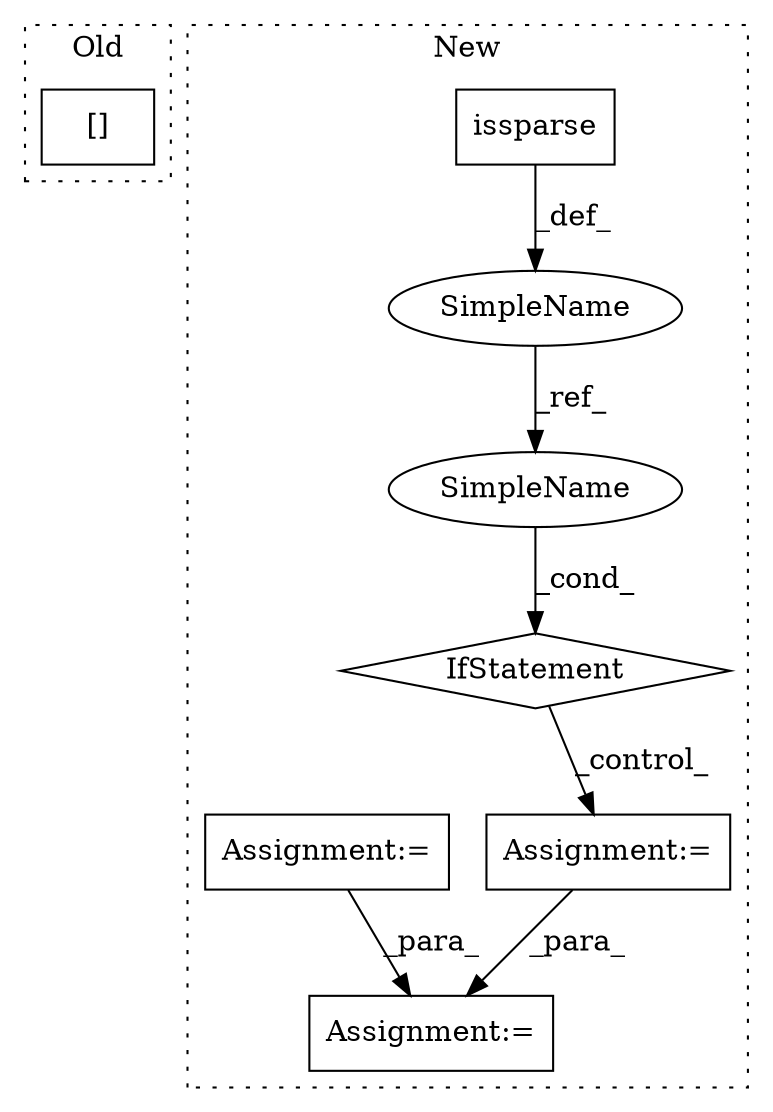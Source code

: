 digraph G {
subgraph cluster0 {
1 [label="[]" a="2" s="3514,3527" l="4,1" shape="box"];
label = "Old";
style="dotted";
}
subgraph cluster1 {
2 [label="issparse" a="32" s="4256,4268" l="9,1" shape="box"];
3 [label="IfStatement" a="25" s="4275,4285" l="4,2" shape="diamond"];
4 [label="Assignment:=" a="7" s="4342" l="1" shape="box"];
5 [label="SimpleName" a="42" s="4236" l="6" shape="ellipse"];
6 [label="Assignment:=" a="7" s="4599" l="1" shape="box"];
7 [label="Assignment:=" a="7" s="3733" l="4" shape="box"];
8 [label="SimpleName" a="42" s="4279" l="6" shape="ellipse"];
label = "New";
style="dotted";
}
2 -> 5 [label="_def_"];
3 -> 4 [label="_control_"];
4 -> 6 [label="_para_"];
5 -> 8 [label="_ref_"];
7 -> 6 [label="_para_"];
8 -> 3 [label="_cond_"];
}
